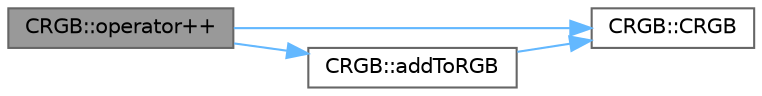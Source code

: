 digraph "CRGB::operator++"
{
 // INTERACTIVE_SVG=YES
 // LATEX_PDF_SIZE
  bgcolor="transparent";
  edge [fontname=Helvetica,fontsize=10,labelfontname=Helvetica,labelfontsize=10];
  node [fontname=Helvetica,fontsize=10,shape=box,height=0.2,width=0.4];
  rankdir="LR";
  Node1 [id="Node000001",label="CRGB::operator++",height=0.2,width=0.4,color="gray40", fillcolor="grey60", style="filled", fontcolor="black",tooltip="Add a constant of '1' from each channel, saturating at 0xFF."];
  Node1 -> Node2 [id="edge1_Node000001_Node000002",color="steelblue1",style="solid",tooltip=" "];
  Node2 [id="Node000002",label="CRGB::CRGB",height=0.2,width=0.4,color="grey40", fillcolor="white", style="filled",URL="$d7/d82/struct_c_r_g_b_a4b0cc1cfefd9e0c66ea5c6583181df46.html#a4b0cc1cfefd9e0c66ea5c6583181df46",tooltip="Default constructor."];
  Node1 -> Node3 [id="edge2_Node000001_Node000003",color="steelblue1",style="solid",tooltip=" "];
  Node3 [id="Node000003",label="CRGB::addToRGB",height=0.2,width=0.4,color="grey40", fillcolor="white", style="filled",URL="$d7/d82/struct_c_r_g_b_aabbd38b1a967352651f85a49f625c809.html#aabbd38b1a967352651f85a49f625c809",tooltip="Add a constant to each channel, saturating at 0xFF."];
  Node3 -> Node2 [id="edge3_Node000003_Node000002",color="steelblue1",style="solid",tooltip=" "];
}
